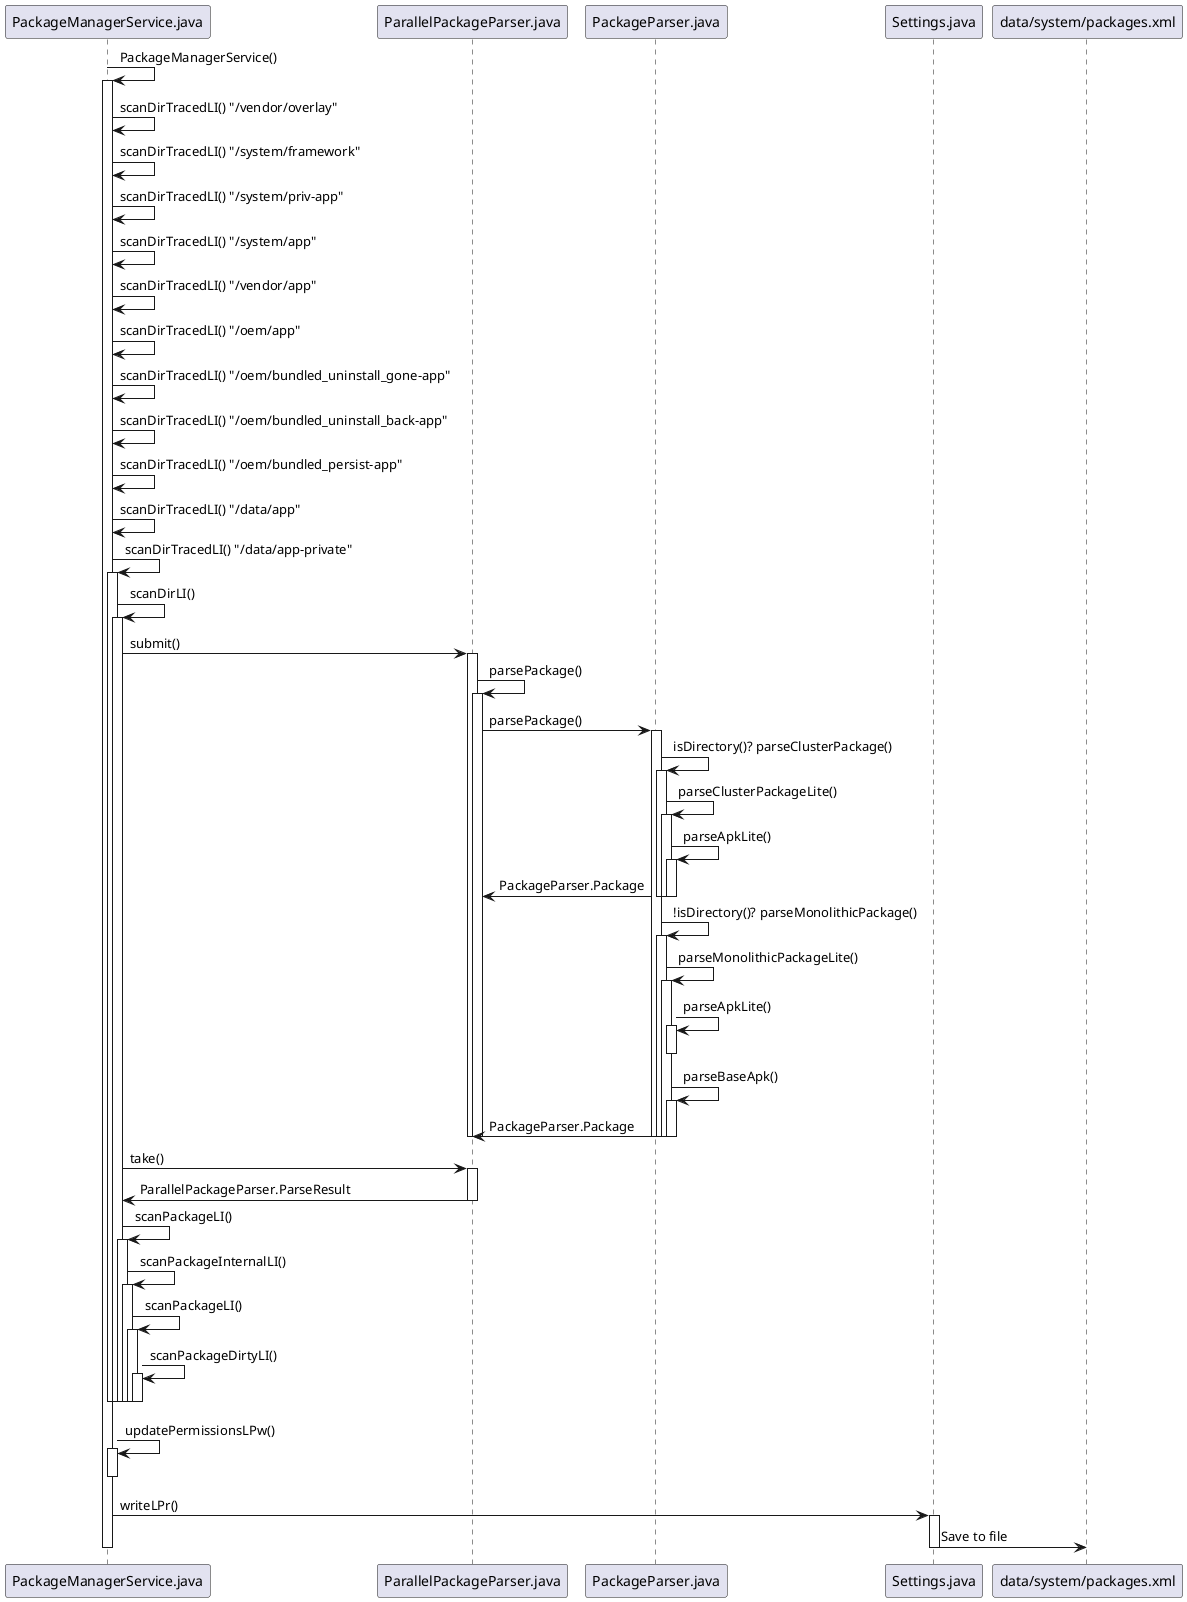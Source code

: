 @startuml
participant PackageManagerService.java as PackageManagerService
participant ParallelPackageParser.java as ParallelPackageParser
participant PackageParser.java as PackageParser
participant Settings.java as Settings
participant "data/system/packages.xml" as packages.xml

PackageManagerService -> PackageManagerService:PackageManagerService()
activate PackageManagerService
PackageManagerService -> PackageManagerService:scanDirTracedLI() "/vendor/overlay"
PackageManagerService -> PackageManagerService:scanDirTracedLI() "/system/framework"
PackageManagerService -> PackageManagerService:scanDirTracedLI() "/system/priv-app"
PackageManagerService -> PackageManagerService:scanDirTracedLI() "/system/app"
PackageManagerService -> PackageManagerService:scanDirTracedLI() "/vendor/app"
PackageManagerService -> PackageManagerService:scanDirTracedLI() "/oem/app"
PackageManagerService -> PackageManagerService:scanDirTracedLI() "/oem/bundled_uninstall_gone-app"
PackageManagerService -> PackageManagerService:scanDirTracedLI() "/oem/bundled_uninstall_back-app"
PackageManagerService -> PackageManagerService:scanDirTracedLI() "/oem/bundled_persist-app"
PackageManagerService -> PackageManagerService:scanDirTracedLI() "/data/app"
PackageManagerService -> PackageManagerService:scanDirTracedLI() "/data/app-private"
activate PackageManagerService
PackageManagerService -> PackageManagerService:scanDirLI()
activate PackageManagerService
PackageManagerService -> ParallelPackageParser:submit()
activate ParallelPackageParser
ParallelPackageParser -> ParallelPackageParser:parsePackage()
activate ParallelPackageParser
ParallelPackageParser -> PackageParser:parsePackage()
activate PackageParser
PackageParser -> PackageParser:isDirectory()? parseClusterPackage()
activate PackageParser
PackageParser -> PackageParser:parseClusterPackageLite()
activate PackageParser
PackageParser -> PackageParser:parseApkLite()
activate PackageParser
PackageParser -> ParallelPackageParser:PackageParser.Package
deactivate PackageParser
deactivate PackageParser
deactivate PackageParser
PackageParser -> PackageParser:!isDirectory()? parseMonolithicPackage()
activate PackageParser
PackageParser -> PackageParser:parseMonolithicPackageLite()
activate PackageParser
PackageParser -> PackageParser:parseApkLite()
activate PackageParser
deactivate PackageParser
PackageParser -> PackageParser:parseBaseApk()
activate PackageParser
PackageParser -> ParallelPackageParser:PackageParser.Package
deactivate PackageParser
deactivate PackageParser
deactivate PackageParser
deactivate PackageParser
deactivate ParallelPackageParser
deactivate ParallelPackageParser
PackageManagerService -> ParallelPackageParser:take()
activate ParallelPackageParser
ParallelPackageParser -> PackageManagerService:ParallelPackageParser.ParseResult
deactivate ParallelPackageParser
PackageManagerService -> PackageManagerService:scanPackageLI()
activate PackageManagerService
PackageManagerService -> PackageManagerService:scanPackageInternalLI()
activate PackageManagerService
PackageManagerService -> PackageManagerService:scanPackageLI()
activate PackageManagerService
PackageManagerService -> PackageManagerService:scanPackageDirtyLI()
activate PackageManagerService
deactivate PackageManagerService
deactivate PackageManagerService
deactivate PackageManagerService
deactivate PackageManagerService
deactivate PackageManagerService
deactivate PackageManagerService
PackageManagerService -> PackageManagerService:updatePermissionsLPw()
activate PackageManagerService
deactivate PackageManagerService
PackageManagerService -> Settings:writeLPr()
activate Settings
Settings->packages.xml:Save to file
deactivate Settings
deactivate PackageManagerService
deactivate PackageManagerService

@enduml